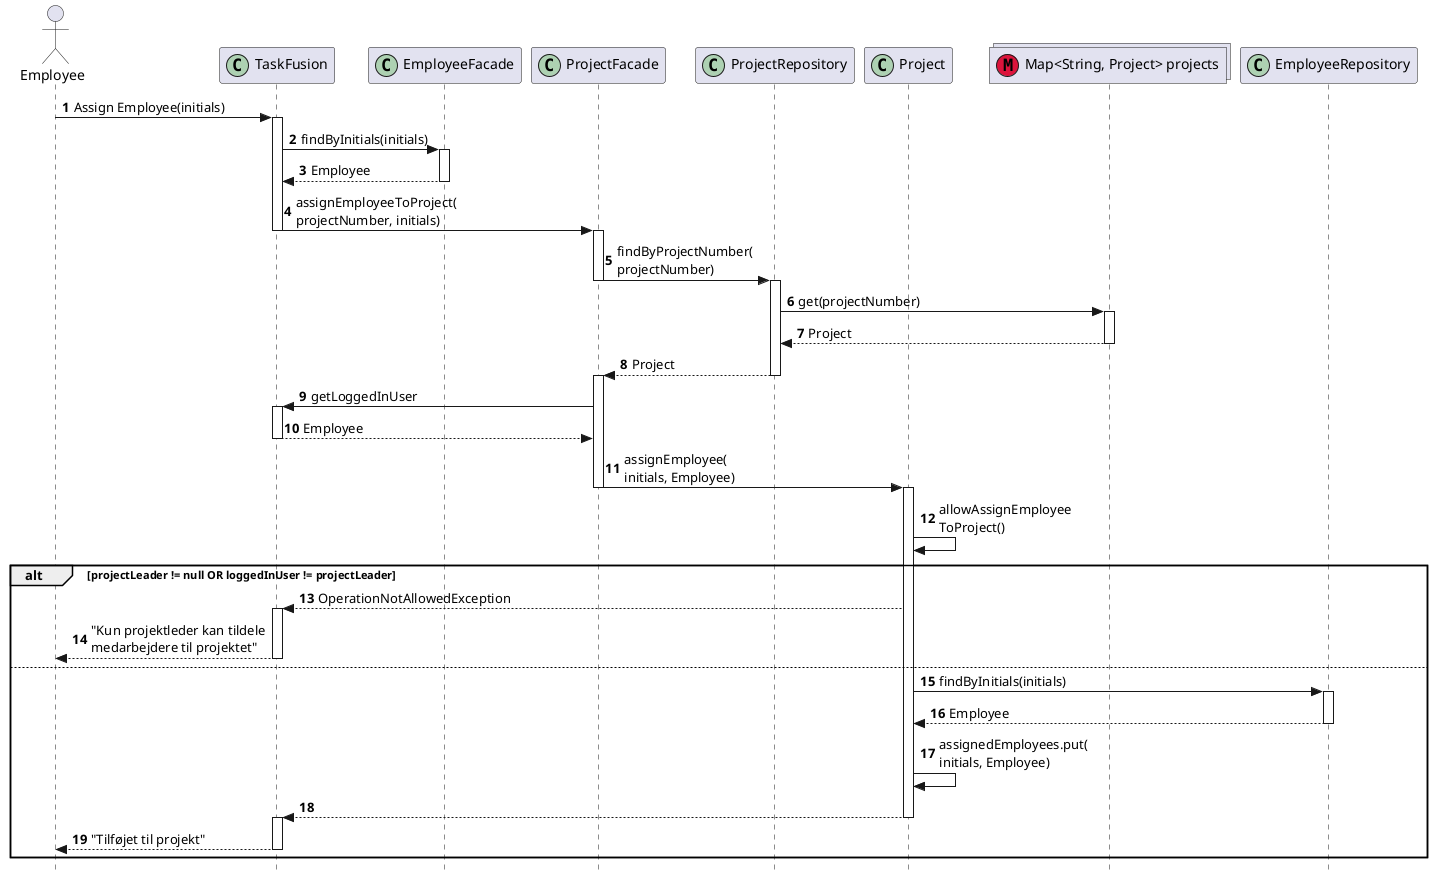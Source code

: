 @startuml seqAssignEmployee
autonumber
hide footbox
skinparam style strictuml
hide unlinked
actor "Employee" as pl
participant "TaskFusion" as app << (C,#ADD1B2) >>
participant "EmployeeFacade" as empfacade << (C,#ADD1B2) >>
participant "ProjectFacade" as projfacade << (C,#ADD1B2) >>
participant "ProjectRepository" as projrepo << (C,#ADD1B2) >>
participant "Project" as project << (C,#ADD1B2) >>
collections "Map<String, Project> projects" as projects << (M,Crimson) >>
participant "EmployeeRepository" as emprepo << (C,#ADD1B2) >>
pl -> app++: Assign Employee(initials)
app -> empfacade++: findByInitials(initials)
empfacade --> app--: Employee
app -> projfacade--++: assignEmployeeToProject(\nprojectNumber, initials)
projfacade -> projrepo--++: findByProjectNumber(\nprojectNumber)
projrepo -> projects++: get(projectNumber)
projects --> projrepo--: Project
projrepo --> projfacade--++: Project
projfacade -> app++: getLoggedInUser
app --> projfacade--: Employee
projfacade -> project --++: assignEmployee(\ninitials, Employee)
project -> project: allowAssignEmployee\nToProject()
alt projectLeader != null OR loggedInUser != projectLeader
    project --> app++: OperationNotAllowedException
    app --> pl--: "Kun projektleder kan tildele\nmedarbejdere til projektet"
else
    project -> emprepo++: findByInitials(initials)
    emprepo --> project--: Employee
    project -> project: assignedEmployees.put(\ninitials, Employee)
    project --> app--++
    app --> pl--: "Tilføjet til projekt"
end
@enduml